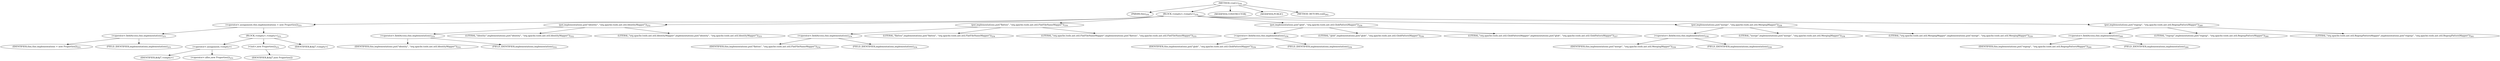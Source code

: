 digraph "&lt;init&gt;" {  
"473" [label = <(METHOD,&lt;init&gt;)<SUB>250</SUB>> ]
"474" [label = <(PARAM,this)<SUB>250</SUB>> ]
"475" [label = <(BLOCK,&lt;empty&gt;,&lt;empty&gt;)<SUB>250</SUB>> ]
"476" [label = <(&lt;operator&gt;.assignment,this.implementations = new Properties())<SUB>251</SUB>> ]
"477" [label = <(&lt;operator&gt;.fieldAccess,this.implementations)<SUB>251</SUB>> ]
"478" [label = <(IDENTIFIER,this,this.implementations = new Properties())<SUB>251</SUB>> ]
"479" [label = <(FIELD_IDENTIFIER,implementations,implementations)<SUB>251</SUB>> ]
"480" [label = <(BLOCK,&lt;empty&gt;,&lt;empty&gt;)<SUB>251</SUB>> ]
"481" [label = <(&lt;operator&gt;.assignment,&lt;empty&gt;)> ]
"482" [label = <(IDENTIFIER,$obj7,&lt;empty&gt;)> ]
"483" [label = <(&lt;operator&gt;.alloc,new Properties())<SUB>251</SUB>> ]
"484" [label = <(&lt;init&gt;,new Properties())<SUB>251</SUB>> ]
"485" [label = <(IDENTIFIER,$obj7,new Properties())> ]
"486" [label = <(IDENTIFIER,$obj7,&lt;empty&gt;)> ]
"487" [label = <(put,implementations.put(&quot;identity&quot;, &quot;org.apache.tools.ant.util.IdentityMapper&quot;))<SUB>252</SUB>> ]
"488" [label = <(&lt;operator&gt;.fieldAccess,this.implementations)<SUB>252</SUB>> ]
"489" [label = <(IDENTIFIER,this,implementations.put(&quot;identity&quot;, &quot;org.apache.tools.ant.util.IdentityMapper&quot;))<SUB>252</SUB>> ]
"490" [label = <(FIELD_IDENTIFIER,implementations,implementations)<SUB>252</SUB>> ]
"491" [label = <(LITERAL,&quot;identity&quot;,implementations.put(&quot;identity&quot;, &quot;org.apache.tools.ant.util.IdentityMapper&quot;))<SUB>252</SUB>> ]
"492" [label = <(LITERAL,&quot;org.apache.tools.ant.util.IdentityMapper&quot;,implementations.put(&quot;identity&quot;, &quot;org.apache.tools.ant.util.IdentityMapper&quot;))<SUB>253</SUB>> ]
"493" [label = <(put,implementations.put(&quot;flatten&quot;, &quot;org.apache.tools.ant.util.FlatFileNameMapper&quot;))<SUB>254</SUB>> ]
"494" [label = <(&lt;operator&gt;.fieldAccess,this.implementations)<SUB>254</SUB>> ]
"495" [label = <(IDENTIFIER,this,implementations.put(&quot;flatten&quot;, &quot;org.apache.tools.ant.util.FlatFileNameMapper&quot;))<SUB>254</SUB>> ]
"496" [label = <(FIELD_IDENTIFIER,implementations,implementations)<SUB>254</SUB>> ]
"497" [label = <(LITERAL,&quot;flatten&quot;,implementations.put(&quot;flatten&quot;, &quot;org.apache.tools.ant.util.FlatFileNameMapper&quot;))<SUB>254</SUB>> ]
"498" [label = <(LITERAL,&quot;org.apache.tools.ant.util.FlatFileNameMapper&quot;,implementations.put(&quot;flatten&quot;, &quot;org.apache.tools.ant.util.FlatFileNameMapper&quot;))<SUB>255</SUB>> ]
"499" [label = <(put,implementations.put(&quot;glob&quot;, &quot;org.apache.tools.ant.util.GlobPatternMapper&quot;))<SUB>256</SUB>> ]
"500" [label = <(&lt;operator&gt;.fieldAccess,this.implementations)<SUB>256</SUB>> ]
"501" [label = <(IDENTIFIER,this,implementations.put(&quot;glob&quot;, &quot;org.apache.tools.ant.util.GlobPatternMapper&quot;))<SUB>256</SUB>> ]
"502" [label = <(FIELD_IDENTIFIER,implementations,implementations)<SUB>256</SUB>> ]
"503" [label = <(LITERAL,&quot;glob&quot;,implementations.put(&quot;glob&quot;, &quot;org.apache.tools.ant.util.GlobPatternMapper&quot;))<SUB>256</SUB>> ]
"504" [label = <(LITERAL,&quot;org.apache.tools.ant.util.GlobPatternMapper&quot;,implementations.put(&quot;glob&quot;, &quot;org.apache.tools.ant.util.GlobPatternMapper&quot;))<SUB>257</SUB>> ]
"505" [label = <(put,implementations.put(&quot;merge&quot;, &quot;org.apache.tools.ant.util.MergingMapper&quot;))<SUB>258</SUB>> ]
"506" [label = <(&lt;operator&gt;.fieldAccess,this.implementations)<SUB>258</SUB>> ]
"507" [label = <(IDENTIFIER,this,implementations.put(&quot;merge&quot;, &quot;org.apache.tools.ant.util.MergingMapper&quot;))<SUB>258</SUB>> ]
"508" [label = <(FIELD_IDENTIFIER,implementations,implementations)<SUB>258</SUB>> ]
"509" [label = <(LITERAL,&quot;merge&quot;,implementations.put(&quot;merge&quot;, &quot;org.apache.tools.ant.util.MergingMapper&quot;))<SUB>258</SUB>> ]
"510" [label = <(LITERAL,&quot;org.apache.tools.ant.util.MergingMapper&quot;,implementations.put(&quot;merge&quot;, &quot;org.apache.tools.ant.util.MergingMapper&quot;))<SUB>259</SUB>> ]
"511" [label = <(put,implementations.put(&quot;regexp&quot;, &quot;org.apache.tools.ant.util.RegexpPatternMapper&quot;))<SUB>260</SUB>> ]
"512" [label = <(&lt;operator&gt;.fieldAccess,this.implementations)<SUB>260</SUB>> ]
"513" [label = <(IDENTIFIER,this,implementations.put(&quot;regexp&quot;, &quot;org.apache.tools.ant.util.RegexpPatternMapper&quot;))<SUB>260</SUB>> ]
"514" [label = <(FIELD_IDENTIFIER,implementations,implementations)<SUB>260</SUB>> ]
"515" [label = <(LITERAL,&quot;regexp&quot;,implementations.put(&quot;regexp&quot;, &quot;org.apache.tools.ant.util.RegexpPatternMapper&quot;))<SUB>260</SUB>> ]
"516" [label = <(LITERAL,&quot;org.apache.tools.ant.util.RegexpPatternMapper&quot;,implementations.put(&quot;regexp&quot;, &quot;org.apache.tools.ant.util.RegexpPatternMapper&quot;))<SUB>261</SUB>> ]
"517" [label = <(MODIFIER,CONSTRUCTOR)> ]
"518" [label = <(MODIFIER,PUBLIC)> ]
"519" [label = <(METHOD_RETURN,void)<SUB>262</SUB>> ]
  "473" -> "474" 
  "473" -> "475" 
  "473" -> "517" 
  "473" -> "518" 
  "473" -> "519" 
  "475" -> "476" 
  "475" -> "487" 
  "475" -> "493" 
  "475" -> "499" 
  "475" -> "505" 
  "475" -> "511" 
  "476" -> "477" 
  "476" -> "480" 
  "477" -> "478" 
  "477" -> "479" 
  "480" -> "481" 
  "480" -> "484" 
  "480" -> "486" 
  "481" -> "482" 
  "481" -> "483" 
  "484" -> "485" 
  "487" -> "488" 
  "487" -> "491" 
  "487" -> "492" 
  "488" -> "489" 
  "488" -> "490" 
  "493" -> "494" 
  "493" -> "497" 
  "493" -> "498" 
  "494" -> "495" 
  "494" -> "496" 
  "499" -> "500" 
  "499" -> "503" 
  "499" -> "504" 
  "500" -> "501" 
  "500" -> "502" 
  "505" -> "506" 
  "505" -> "509" 
  "505" -> "510" 
  "506" -> "507" 
  "506" -> "508" 
  "511" -> "512" 
  "511" -> "515" 
  "511" -> "516" 
  "512" -> "513" 
  "512" -> "514" 
}
